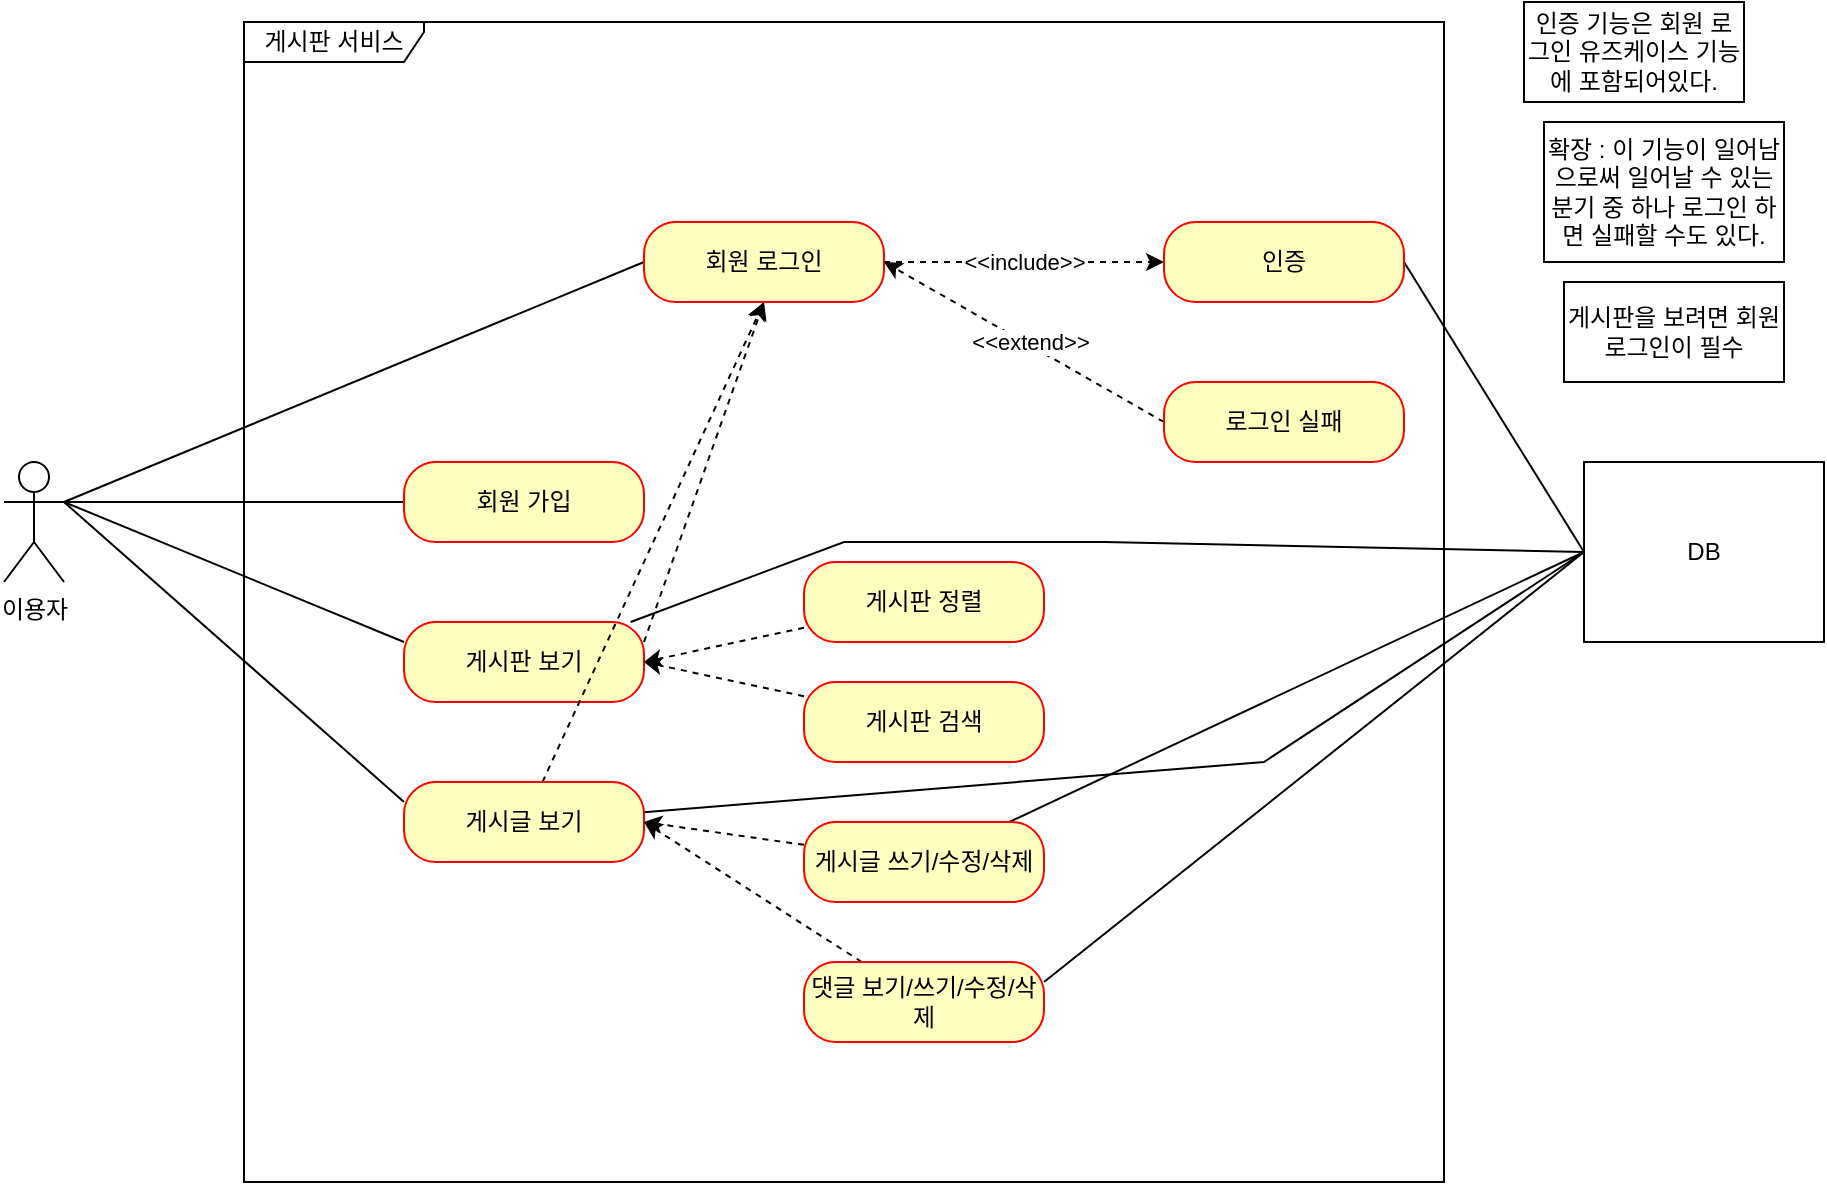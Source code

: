<mxfile version="21.1.4" type="github">
  <diagram name="페이지-1" id="gxklzMOEhJ284HbPfKui">
    <mxGraphModel dx="1114" dy="616" grid="1" gridSize="10" guides="1" tooltips="1" connect="1" arrows="1" fold="1" page="1" pageScale="1" pageWidth="850" pageHeight="1100" math="0" shadow="0">
      <root>
        <mxCell id="0" />
        <mxCell id="1" parent="0" />
        <mxCell id="NrBgv50jh2lkLzNKUakg-1" value="이용자" style="shape=umlActor;verticalLabelPosition=bottom;verticalAlign=top;html=1;" vertex="1" parent="1">
          <mxGeometry x="40" y="240" width="30" height="60" as="geometry" />
        </mxCell>
        <mxCell id="NrBgv50jh2lkLzNKUakg-3" value="게시판 서비스" style="shape=umlFrame;whiteSpace=wrap;html=1;pointerEvents=0;width=90;height=20;" vertex="1" parent="1">
          <mxGeometry x="160" y="20" width="600" height="580" as="geometry" />
        </mxCell>
        <mxCell id="NrBgv50jh2lkLzNKUakg-20" style="rounded=0;orthogonalLoop=1;jettySize=auto;html=1;entryX=1;entryY=0.333;entryDx=0;entryDy=0;entryPerimeter=0;endArrow=none;endFill=0;exitX=0;exitY=0.5;exitDx=0;exitDy=0;" edge="1" parent="1" source="NrBgv50jh2lkLzNKUakg-4" target="NrBgv50jh2lkLzNKUakg-1">
          <mxGeometry relative="1" as="geometry" />
        </mxCell>
        <mxCell id="NrBgv50jh2lkLzNKUakg-4" value="회원 가입" style="rounded=1;whiteSpace=wrap;html=1;arcSize=40;fontColor=#000000;fillColor=#ffffc0;strokeColor=#ff0000;" vertex="1" parent="1">
          <mxGeometry x="240" y="240" width="120" height="40" as="geometry" />
        </mxCell>
        <mxCell id="NrBgv50jh2lkLzNKUakg-22" style="rounded=0;orthogonalLoop=1;jettySize=auto;html=1;entryX=1;entryY=0.333;entryDx=0;entryDy=0;entryPerimeter=0;endArrow=none;endFill=0;exitX=0;exitY=0.25;exitDx=0;exitDy=0;" edge="1" parent="1" source="NrBgv50jh2lkLzNKUakg-6" target="NrBgv50jh2lkLzNKUakg-1">
          <mxGeometry relative="1" as="geometry" />
        </mxCell>
        <mxCell id="NrBgv50jh2lkLzNKUakg-29" style="rounded=0;orthogonalLoop=1;jettySize=auto;html=1;entryX=0.5;entryY=1;entryDx=0;entryDy=0;exitX=1;exitY=0.25;exitDx=0;exitDy=0;dashed=1;" edge="1" parent="1" source="NrBgv50jh2lkLzNKUakg-6" target="NrBgv50jh2lkLzNKUakg-8">
          <mxGeometry relative="1" as="geometry" />
        </mxCell>
        <mxCell id="NrBgv50jh2lkLzNKUakg-44" style="rounded=0;orthogonalLoop=1;jettySize=auto;html=1;entryX=0;entryY=0.5;entryDx=0;entryDy=0;endArrow=none;endFill=0;" edge="1" parent="1" source="NrBgv50jh2lkLzNKUakg-6" target="NrBgv50jh2lkLzNKUakg-39">
          <mxGeometry relative="1" as="geometry">
            <Array as="points">
              <mxPoint x="460" y="280" />
              <mxPoint x="590" y="280" />
            </Array>
          </mxGeometry>
        </mxCell>
        <mxCell id="NrBgv50jh2lkLzNKUakg-6" value="게시판 보기" style="rounded=1;whiteSpace=wrap;html=1;arcSize=40;fontColor=#000000;fillColor=#ffffc0;strokeColor=#ff0000;" vertex="1" parent="1">
          <mxGeometry x="240" y="320" width="120" height="40" as="geometry" />
        </mxCell>
        <mxCell id="NrBgv50jh2lkLzNKUakg-23" style="rounded=0;orthogonalLoop=1;jettySize=auto;html=1;endArrow=none;endFill=0;exitX=0;exitY=0.25;exitDx=0;exitDy=0;" edge="1" parent="1" source="NrBgv50jh2lkLzNKUakg-7">
          <mxGeometry relative="1" as="geometry">
            <mxPoint x="70" y="260" as="targetPoint" />
          </mxGeometry>
        </mxCell>
        <mxCell id="NrBgv50jh2lkLzNKUakg-30" style="rounded=0;orthogonalLoop=1;jettySize=auto;html=1;entryX=0.5;entryY=1;entryDx=0;entryDy=0;dashed=1;" edge="1" parent="1" source="NrBgv50jh2lkLzNKUakg-7" target="NrBgv50jh2lkLzNKUakg-8">
          <mxGeometry relative="1" as="geometry" />
        </mxCell>
        <mxCell id="NrBgv50jh2lkLzNKUakg-45" style="rounded=0;orthogonalLoop=1;jettySize=auto;html=1;entryX=0;entryY=0.5;entryDx=0;entryDy=0;endArrow=none;endFill=0;" edge="1" parent="1" source="NrBgv50jh2lkLzNKUakg-7" target="NrBgv50jh2lkLzNKUakg-39">
          <mxGeometry relative="1" as="geometry">
            <Array as="points">
              <mxPoint x="670" y="390" />
            </Array>
          </mxGeometry>
        </mxCell>
        <mxCell id="NrBgv50jh2lkLzNKUakg-7" value="게시글 보기" style="rounded=1;whiteSpace=wrap;html=1;arcSize=40;fontColor=#000000;fillColor=#ffffc0;strokeColor=#ff0000;" vertex="1" parent="1">
          <mxGeometry x="240" y="400" width="120" height="40" as="geometry" />
        </mxCell>
        <mxCell id="NrBgv50jh2lkLzNKUakg-21" style="rounded=0;orthogonalLoop=1;jettySize=auto;html=1;endArrow=none;endFill=0;exitX=0;exitY=0.5;exitDx=0;exitDy=0;" edge="1" parent="1" source="NrBgv50jh2lkLzNKUakg-8">
          <mxGeometry relative="1" as="geometry">
            <mxPoint x="70" y="260" as="targetPoint" />
          </mxGeometry>
        </mxCell>
        <mxCell id="NrBgv50jh2lkLzNKUakg-24" value="&amp;lt;&amp;lt;include&amp;gt;&amp;gt;" style="edgeStyle=orthogonalEdgeStyle;rounded=0;orthogonalLoop=1;jettySize=auto;html=1;endArrow=classic;endFill=1;dashed=1;" edge="1" parent="1" source="NrBgv50jh2lkLzNKUakg-8" target="NrBgv50jh2lkLzNKUakg-9">
          <mxGeometry relative="1" as="geometry" />
        </mxCell>
        <mxCell id="NrBgv50jh2lkLzNKUakg-8" value="회원 로그인" style="rounded=1;whiteSpace=wrap;html=1;arcSize=40;fontColor=#000000;fillColor=#ffffc0;strokeColor=#ff0000;" vertex="1" parent="1">
          <mxGeometry x="360" y="120" width="120" height="40" as="geometry" />
        </mxCell>
        <mxCell id="NrBgv50jh2lkLzNKUakg-42" style="rounded=0;orthogonalLoop=1;jettySize=auto;html=1;entryX=0;entryY=0.5;entryDx=0;entryDy=0;exitX=1;exitY=0.5;exitDx=0;exitDy=0;endArrow=none;endFill=0;" edge="1" parent="1" source="NrBgv50jh2lkLzNKUakg-9" target="NrBgv50jh2lkLzNKUakg-39">
          <mxGeometry relative="1" as="geometry" />
        </mxCell>
        <mxCell id="NrBgv50jh2lkLzNKUakg-9" value="인증" style="rounded=1;whiteSpace=wrap;html=1;arcSize=40;fontColor=#000000;fillColor=#ffffc0;strokeColor=#ff0000;" vertex="1" parent="1">
          <mxGeometry x="620" y="120" width="120" height="40" as="geometry" />
        </mxCell>
        <mxCell id="NrBgv50jh2lkLzNKUakg-25" style="rounded=0;orthogonalLoop=1;jettySize=auto;html=1;entryX=1;entryY=0.5;entryDx=0;entryDy=0;endArrow=classic;endFill=1;exitX=0;exitY=0.5;exitDx=0;exitDy=0;dashed=1;startArrow=none;startFill=0;" edge="1" parent="1" source="NrBgv50jh2lkLzNKUakg-10" target="NrBgv50jh2lkLzNKUakg-8">
          <mxGeometry relative="1" as="geometry" />
        </mxCell>
        <mxCell id="NrBgv50jh2lkLzNKUakg-27" value="&amp;lt;&amp;lt;extend&amp;gt;&amp;gt;" style="edgeLabel;html=1;align=center;verticalAlign=middle;resizable=0;points=[];" vertex="1" connectable="0" parent="NrBgv50jh2lkLzNKUakg-25">
          <mxGeometry x="-0.043" y="-2" relative="1" as="geometry">
            <mxPoint x="-1" as="offset" />
          </mxGeometry>
        </mxCell>
        <mxCell id="NrBgv50jh2lkLzNKUakg-10" value="로그인 실패" style="rounded=1;whiteSpace=wrap;html=1;arcSize=40;fontColor=#000000;fillColor=#ffffc0;strokeColor=#ff0000;" vertex="1" parent="1">
          <mxGeometry x="620" y="200" width="120" height="40" as="geometry" />
        </mxCell>
        <mxCell id="NrBgv50jh2lkLzNKUakg-32" style="rounded=0;orthogonalLoop=1;jettySize=auto;html=1;entryX=1;entryY=0.5;entryDx=0;entryDy=0;dashed=1;" edge="1" parent="1" source="NrBgv50jh2lkLzNKUakg-11" target="NrBgv50jh2lkLzNKUakg-6">
          <mxGeometry relative="1" as="geometry" />
        </mxCell>
        <mxCell id="NrBgv50jh2lkLzNKUakg-11" value="게시판 정렬" style="rounded=1;whiteSpace=wrap;html=1;arcSize=40;fontColor=#000000;fillColor=#ffffc0;strokeColor=#ff0000;" vertex="1" parent="1">
          <mxGeometry x="440" y="290" width="120" height="40" as="geometry" />
        </mxCell>
        <mxCell id="NrBgv50jh2lkLzNKUakg-33" style="rounded=0;orthogonalLoop=1;jettySize=auto;html=1;entryX=1;entryY=0.5;entryDx=0;entryDy=0;dashed=1;" edge="1" parent="1" source="NrBgv50jh2lkLzNKUakg-12" target="NrBgv50jh2lkLzNKUakg-6">
          <mxGeometry relative="1" as="geometry" />
        </mxCell>
        <mxCell id="NrBgv50jh2lkLzNKUakg-12" value="게시판 검색" style="rounded=1;whiteSpace=wrap;html=1;arcSize=40;fontColor=#000000;fillColor=#ffffc0;strokeColor=#ff0000;" vertex="1" parent="1">
          <mxGeometry x="440" y="350" width="120" height="40" as="geometry" />
        </mxCell>
        <mxCell id="NrBgv50jh2lkLzNKUakg-36" style="rounded=0;orthogonalLoop=1;jettySize=auto;html=1;entryX=1;entryY=0.5;entryDx=0;entryDy=0;strokeColor=none;" edge="1" parent="1" source="NrBgv50jh2lkLzNKUakg-13" target="NrBgv50jh2lkLzNKUakg-7">
          <mxGeometry relative="1" as="geometry" />
        </mxCell>
        <mxCell id="NrBgv50jh2lkLzNKUakg-37" style="rounded=0;orthogonalLoop=1;jettySize=auto;html=1;entryX=1;entryY=0.5;entryDx=0;entryDy=0;dashed=1;" edge="1" parent="1" source="NrBgv50jh2lkLzNKUakg-13" target="NrBgv50jh2lkLzNKUakg-7">
          <mxGeometry relative="1" as="geometry" />
        </mxCell>
        <mxCell id="NrBgv50jh2lkLzNKUakg-46" style="rounded=0;orthogonalLoop=1;jettySize=auto;html=1;entryX=0;entryY=0.5;entryDx=0;entryDy=0;endArrow=none;endFill=0;" edge="1" parent="1" source="NrBgv50jh2lkLzNKUakg-13" target="NrBgv50jh2lkLzNKUakg-39">
          <mxGeometry relative="1" as="geometry">
            <mxPoint x="830" y="280" as="targetPoint" />
          </mxGeometry>
        </mxCell>
        <mxCell id="NrBgv50jh2lkLzNKUakg-13" value="게시글 쓰기/수정/삭제" style="rounded=1;whiteSpace=wrap;html=1;arcSize=40;fontColor=#000000;fillColor=#ffffc0;strokeColor=#ff0000;" vertex="1" parent="1">
          <mxGeometry x="440" y="420" width="120" height="40" as="geometry" />
        </mxCell>
        <mxCell id="NrBgv50jh2lkLzNKUakg-38" style="rounded=0;orthogonalLoop=1;jettySize=auto;html=1;entryX=1;entryY=0.5;entryDx=0;entryDy=0;dashed=1;" edge="1" parent="1" source="NrBgv50jh2lkLzNKUakg-14" target="NrBgv50jh2lkLzNKUakg-7">
          <mxGeometry relative="1" as="geometry" />
        </mxCell>
        <mxCell id="NrBgv50jh2lkLzNKUakg-47" style="rounded=0;orthogonalLoop=1;jettySize=auto;html=1;entryX=0;entryY=0.5;entryDx=0;entryDy=0;exitX=1;exitY=0.25;exitDx=0;exitDy=0;endArrow=none;endFill=0;" edge="1" parent="1" source="NrBgv50jh2lkLzNKUakg-14" target="NrBgv50jh2lkLzNKUakg-39">
          <mxGeometry relative="1" as="geometry" />
        </mxCell>
        <mxCell id="NrBgv50jh2lkLzNKUakg-14" value="댓글 보기/쓰기/수정/삭제" style="rounded=1;whiteSpace=wrap;html=1;arcSize=40;fontColor=#000000;fillColor=#ffffc0;strokeColor=#ff0000;" vertex="1" parent="1">
          <mxGeometry x="440" y="490" width="120" height="40" as="geometry" />
        </mxCell>
        <mxCell id="NrBgv50jh2lkLzNKUakg-26" value="인증 기능은 회원 로그인 유즈케이스 기능에 포함되어있다." style="html=1;whiteSpace=wrap;" vertex="1" parent="1">
          <mxGeometry x="800" y="10" width="110" height="50" as="geometry" />
        </mxCell>
        <mxCell id="NrBgv50jh2lkLzNKUakg-28" value="확장 : 이 기능이 일어남으로써 일어날 수 있는 분기 중 하나 로그인 하면 실패할 수도 있다." style="html=1;whiteSpace=wrap;" vertex="1" parent="1">
          <mxGeometry x="810" y="70" width="120" height="70" as="geometry" />
        </mxCell>
        <mxCell id="NrBgv50jh2lkLzNKUakg-31" value="게시판을 보려면 회원 로그인이 필수" style="html=1;whiteSpace=wrap;" vertex="1" parent="1">
          <mxGeometry x="820" y="150" width="110" height="50" as="geometry" />
        </mxCell>
        <mxCell id="NrBgv50jh2lkLzNKUakg-39" value="DB" style="html=1;dropTarget=0;whiteSpace=wrap;" vertex="1" parent="1">
          <mxGeometry x="830" y="240" width="120" height="90" as="geometry" />
        </mxCell>
      </root>
    </mxGraphModel>
  </diagram>
</mxfile>

